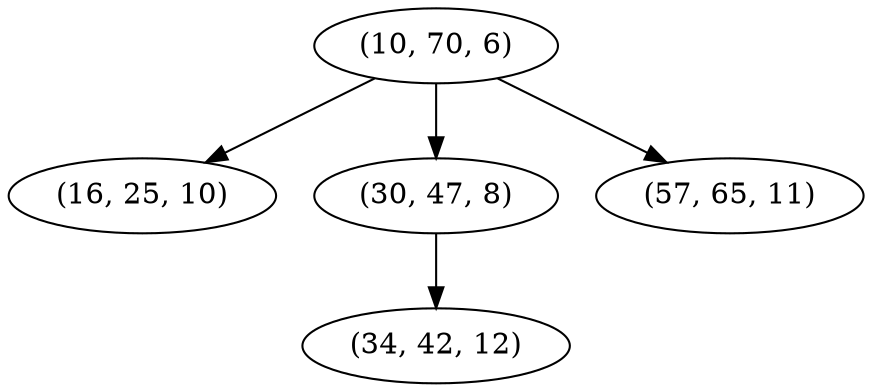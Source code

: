 digraph tree {
    "(10, 70, 6)";
    "(16, 25, 10)";
    "(30, 47, 8)";
    "(34, 42, 12)";
    "(57, 65, 11)";
    "(10, 70, 6)" -> "(16, 25, 10)";
    "(10, 70, 6)" -> "(30, 47, 8)";
    "(10, 70, 6)" -> "(57, 65, 11)";
    "(30, 47, 8)" -> "(34, 42, 12)";
}

